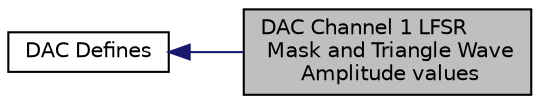 digraph "DAC Channel 1 LFSR Mask and Triangle Wave Amplitude values"
{
  edge [fontname="Helvetica",fontsize="10",labelfontname="Helvetica",labelfontsize="10"];
  node [fontname="Helvetica",fontsize="10",shape=record];
  rankdir=LR;
  Node0 [label="DAC Channel 1 LFSR\l Mask and Triangle Wave\l Amplitude values",height=0.2,width=0.4,color="black", fillcolor="grey75", style="filled" fontcolor="black"];
  Node1 [label="DAC Defines",height=0.2,width=0.4,color="black", fillcolor="white", style="filled",URL="$group__dac__defines.html",tooltip="Defined Constants and Types for the STM32F2xx DAC"];
  Node1->Node0 [shape=plaintext, color="midnightblue", dir="back", style="solid"];
}
